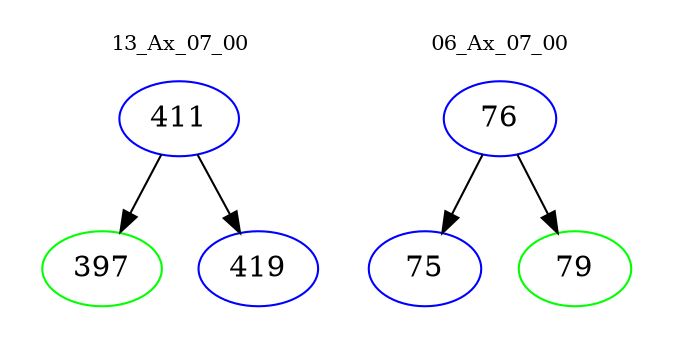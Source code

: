 digraph{
subgraph cluster_0 {
color = white
label = "13_Ax_07_00";
fontsize=10;
T0_411 [label="411", color="blue"]
T0_411 -> T0_397 [color="black"]
T0_397 [label="397", color="green"]
T0_411 -> T0_419 [color="black"]
T0_419 [label="419", color="blue"]
}
subgraph cluster_1 {
color = white
label = "06_Ax_07_00";
fontsize=10;
T1_76 [label="76", color="blue"]
T1_76 -> T1_75 [color="black"]
T1_75 [label="75", color="blue"]
T1_76 -> T1_79 [color="black"]
T1_79 [label="79", color="green"]
}
}
